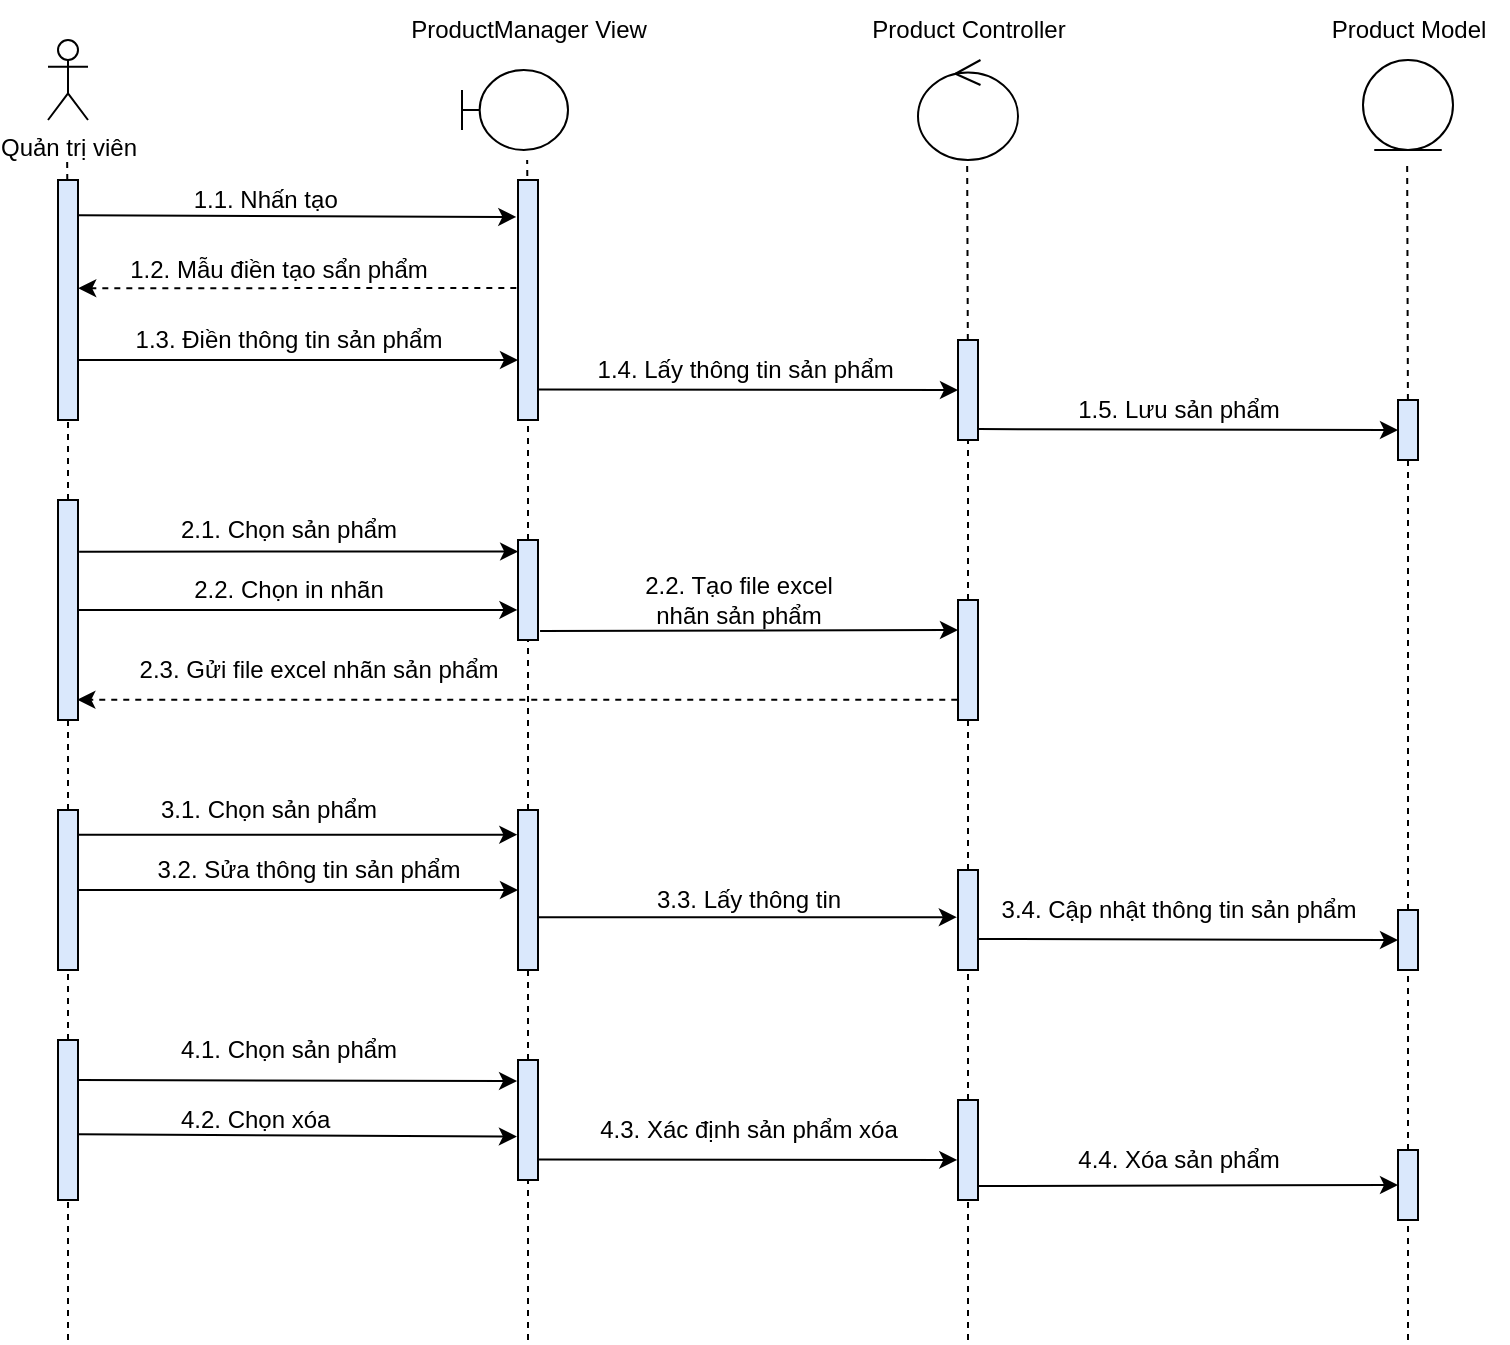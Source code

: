 <mxfile version="16.5.1" type="device"><diagram id="KfgxXv5icsf5Ew16Bws6" name="Trang-1"><mxGraphModel dx="1038" dy="689" grid="1" gridSize="10" guides="1" tooltips="1" connect="1" arrows="1" fold="1" page="1" pageScale="1" pageWidth="827" pageHeight="1169" math="0" shadow="0"><root><mxCell id="0"/><mxCell id="1" parent="0"/><mxCell id="RIBhqkLaFPJIemrYLtE8-1" value="" style="endArrow=none;dashed=1;html=1;rounded=0;startArrow=none;" parent="1" source="RIBhqkLaFPJIemrYLtE8-70" target="RIBhqkLaFPJIemrYLtE8-52" edge="1"><mxGeometry width="50" height="50" relative="1" as="geometry"><mxPoint x="439.58" y="600.693" as="sourcePoint"/><mxPoint x="439.58" y="210" as="targetPoint"/></mxGeometry></mxCell><mxCell id="RIBhqkLaFPJIemrYLtE8-2" value="Quản trị viên" style="shape=umlActor;verticalLabelPosition=bottom;verticalAlign=top;html=1;outlineConnect=0;" parent="1" vertex="1"><mxGeometry x="200" y="150" width="20" height="40" as="geometry"/></mxCell><mxCell id="RIBhqkLaFPJIemrYLtE8-3" value="" style="endArrow=none;dashed=1;html=1;rounded=0;startArrow=none;" parent="1" source="RIBhqkLaFPJIemrYLtE8-7" edge="1"><mxGeometry width="50" height="50" relative="1" as="geometry"><mxPoint x="209.58" y="600.693" as="sourcePoint"/><mxPoint x="209.58" y="210" as="targetPoint"/></mxGeometry></mxCell><mxCell id="RIBhqkLaFPJIemrYLtE8-4" value="" style="endArrow=none;dashed=1;html=1;rounded=0;startArrow=none;" parent="1" source="RIBhqkLaFPJIemrYLtE8-52" edge="1"><mxGeometry width="50" height="50" relative="1" as="geometry"><mxPoint x="439.58" y="600.693" as="sourcePoint"/><mxPoint x="439.58" y="210" as="targetPoint"/></mxGeometry></mxCell><mxCell id="RIBhqkLaFPJIemrYLtE8-5" value="" style="endArrow=none;dashed=1;html=1;rounded=0;startArrow=none;" parent="1" source="RIBhqkLaFPJIemrYLtE8-11" edge="1"><mxGeometry width="50" height="50" relative="1" as="geometry"><mxPoint x="659.58" y="600.003" as="sourcePoint"/><mxPoint x="659.58" y="209.31" as="targetPoint"/></mxGeometry></mxCell><mxCell id="RIBhqkLaFPJIemrYLtE8-6" value="" style="endArrow=none;dashed=1;html=1;rounded=0;startArrow=none;" parent="1" source="RIBhqkLaFPJIemrYLtE8-16" edge="1"><mxGeometry width="50" height="50" relative="1" as="geometry"><mxPoint x="879.58" y="600.693" as="sourcePoint"/><mxPoint x="879.58" y="210" as="targetPoint"/></mxGeometry></mxCell><mxCell id="RIBhqkLaFPJIemrYLtE8-7" value="" style="rounded=0;whiteSpace=wrap;html=1;fillColor=#DAE8FC;" parent="1" vertex="1"><mxGeometry x="205" y="220" width="10" height="120" as="geometry"/></mxCell><mxCell id="RIBhqkLaFPJIemrYLtE8-8" value="" style="endArrow=none;dashed=1;html=1;rounded=0;startArrow=none;entryX=0.5;entryY=1;entryDx=0;entryDy=0;" parent="1" source="RIBhqkLaFPJIemrYLtE8-68" target="RIBhqkLaFPJIemrYLtE8-7" edge="1"><mxGeometry width="50" height="50" relative="1" as="geometry"><mxPoint x="210" y="650" as="sourcePoint"/><mxPoint x="210" y="390" as="targetPoint"/></mxGeometry></mxCell><mxCell id="RIBhqkLaFPJIemrYLtE8-9" value="" style="endArrow=classic;html=1;rounded=0;entryX=-0.085;entryY=0.154;entryDx=0;entryDy=0;entryPerimeter=0;exitX=1.007;exitY=0.147;exitDx=0;exitDy=0;exitPerimeter=0;" parent="1" source="RIBhqkLaFPJIemrYLtE8-7" target="RIBhqkLaFPJIemrYLtE8-53" edge="1"><mxGeometry width="50" height="50" relative="1" as="geometry"><mxPoint x="220" y="238" as="sourcePoint"/><mxPoint x="430" y="238" as="targetPoint"/></mxGeometry></mxCell><mxCell id="RIBhqkLaFPJIemrYLtE8-10" value="1.1. Nhấn tạo&amp;nbsp;" style="text;html=1;align=center;verticalAlign=middle;resizable=0;points=[];autosize=1;strokeColor=none;fillColor=none;" parent="1" vertex="1"><mxGeometry x="260" y="215" width="100" height="30" as="geometry"/></mxCell><mxCell id="RIBhqkLaFPJIemrYLtE8-11" value="" style="rounded=0;whiteSpace=wrap;html=1;fillColor=#DAE8FC;" parent="1" vertex="1"><mxGeometry x="655" y="300" width="10" height="50" as="geometry"/></mxCell><mxCell id="RIBhqkLaFPJIemrYLtE8-12" value="" style="endArrow=none;dashed=1;html=1;rounded=0;startArrow=none;entryX=0.5;entryY=1;entryDx=0;entryDy=0;" parent="1" source="m-fB6N-yUe0HPL09H3do-1" target="RIBhqkLaFPJIemrYLtE8-11" edge="1"><mxGeometry width="50" height="50" relative="1" as="geometry"><mxPoint x="660" y="650" as="sourcePoint"/><mxPoint x="660" y="390" as="targetPoint"/></mxGeometry></mxCell><mxCell id="RIBhqkLaFPJIemrYLtE8-16" value="" style="rounded=0;whiteSpace=wrap;html=1;fillColor=#DAE8FC;" parent="1" vertex="1"><mxGeometry x="875" y="330" width="10" height="30" as="geometry"/></mxCell><mxCell id="RIBhqkLaFPJIemrYLtE8-17" value="" style="endArrow=none;dashed=1;html=1;rounded=0;startArrow=none;" parent="1" source="m-fB6N-yUe0HPL09H3do-21" target="RIBhqkLaFPJIemrYLtE8-16" edge="1"><mxGeometry width="50" height="50" relative="1" as="geometry"><mxPoint x="880" y="600" as="sourcePoint"/><mxPoint x="879.58" y="210" as="targetPoint"/></mxGeometry></mxCell><mxCell id="RIBhqkLaFPJIemrYLtE8-19" value="" style="shape=umlBoundary;whiteSpace=wrap;html=1;" parent="1" vertex="1"><mxGeometry x="407" y="165" width="53" height="40" as="geometry"/></mxCell><mxCell id="RIBhqkLaFPJIemrYLtE8-20" value="ProductManager View" style="text;html=1;align=center;verticalAlign=middle;resizable=0;points=[];autosize=1;strokeColor=none;fillColor=none;" parent="1" vertex="1"><mxGeometry x="375" y="135" width="130" height="20" as="geometry"/></mxCell><mxCell id="RIBhqkLaFPJIemrYLtE8-21" value="Product Controller" style="text;html=1;align=center;verticalAlign=middle;resizable=0;points=[];autosize=1;strokeColor=none;fillColor=none;" parent="1" vertex="1"><mxGeometry x="600" y="130" width="120" height="30" as="geometry"/></mxCell><mxCell id="RIBhqkLaFPJIemrYLtE8-22" value="" style="ellipse;shape=umlControl;whiteSpace=wrap;html=1;" parent="1" vertex="1"><mxGeometry x="635" y="160" width="50" height="50" as="geometry"/></mxCell><mxCell id="RIBhqkLaFPJIemrYLtE8-23" value="Product Model" style="text;html=1;align=center;verticalAlign=middle;resizable=0;points=[];autosize=1;strokeColor=none;fillColor=none;" parent="1" vertex="1"><mxGeometry x="830" y="130" width="100" height="30" as="geometry"/></mxCell><mxCell id="RIBhqkLaFPJIemrYLtE8-24" value="" style="ellipse;shape=umlEntity;whiteSpace=wrap;html=1;" parent="1" vertex="1"><mxGeometry x="857.5" y="160" width="45" height="45" as="geometry"/></mxCell><mxCell id="RIBhqkLaFPJIemrYLtE8-52" value="" style="rounded=0;whiteSpace=wrap;html=1;fillColor=#DAE8FC;" parent="1" vertex="1"><mxGeometry x="435" y="230" width="10" height="50" as="geometry"/></mxCell><mxCell id="RIBhqkLaFPJIemrYLtE8-53" value="" style="rounded=0;whiteSpace=wrap;html=1;fillColor=#DAE8FC;" parent="1" vertex="1"><mxGeometry x="435" y="220" width="10" height="120" as="geometry"/></mxCell><mxCell id="RIBhqkLaFPJIemrYLtE8-59" value="" style="endArrow=classic;html=1;rounded=0;dashed=1;exitX=-0.084;exitY=0.45;exitDx=0;exitDy=0;exitPerimeter=0;entryX=1.011;entryY=0.451;entryDx=0;entryDy=0;entryPerimeter=0;" parent="1" source="RIBhqkLaFPJIemrYLtE8-53" target="RIBhqkLaFPJIemrYLtE8-7" edge="1"><mxGeometry width="50" height="50" relative="1" as="geometry"><mxPoint x="430" y="273" as="sourcePoint"/><mxPoint x="220" y="273" as="targetPoint"/></mxGeometry></mxCell><mxCell id="RIBhqkLaFPJIemrYLtE8-60" value="1.2. Mẫu điền tạo sẩn phẩm" style="text;html=1;align=center;verticalAlign=middle;resizable=0;points=[];autosize=1;strokeColor=none;fillColor=none;fontSize=12;" parent="1" vertex="1"><mxGeometry x="230" y="250" width="170" height="30" as="geometry"/></mxCell><mxCell id="RIBhqkLaFPJIemrYLtE8-62" value="" style="endArrow=classic;html=1;rounded=0;fontSize=11;exitX=1;exitY=0.75;exitDx=0;exitDy=0;entryX=0;entryY=0.75;entryDx=0;entryDy=0;" parent="1" source="RIBhqkLaFPJIemrYLtE8-7" target="RIBhqkLaFPJIemrYLtE8-53" edge="1"><mxGeometry width="50" height="50" relative="1" as="geometry"><mxPoint x="220" y="305" as="sourcePoint"/><mxPoint x="430" y="305" as="targetPoint"/></mxGeometry></mxCell><mxCell id="RIBhqkLaFPJIemrYLtE8-63" value="1.3. Điền thông tin sản phẩm" style="text;html=1;align=center;verticalAlign=middle;resizable=0;points=[];autosize=1;strokeColor=none;fillColor=none;fontSize=12;" parent="1" vertex="1"><mxGeometry x="230" y="285" width="180" height="30" as="geometry"/></mxCell><mxCell id="RIBhqkLaFPJIemrYLtE8-64" value="" style="endArrow=classic;html=1;rounded=0;fontSize=12;exitX=1.033;exitY=0.873;exitDx=0;exitDy=0;exitPerimeter=0;entryX=0;entryY=0.5;entryDx=0;entryDy=0;" parent="1" source="RIBhqkLaFPJIemrYLtE8-53" target="RIBhqkLaFPJIemrYLtE8-11" edge="1"><mxGeometry width="50" height="50" relative="1" as="geometry"><mxPoint x="450" y="310" as="sourcePoint"/><mxPoint x="650" y="310" as="targetPoint"/></mxGeometry></mxCell><mxCell id="RIBhqkLaFPJIemrYLtE8-65" value="1.4. Lấy thông tin sản phẩm&amp;nbsp;" style="text;html=1;align=center;verticalAlign=middle;resizable=0;points=[];autosize=1;strokeColor=none;fillColor=none;fontSize=12;" parent="1" vertex="1"><mxGeometry x="465" y="300" width="170" height="30" as="geometry"/></mxCell><mxCell id="RIBhqkLaFPJIemrYLtE8-66" value="" style="endArrow=classic;html=1;rounded=0;fontSize=12;exitX=1.042;exitY=0.891;exitDx=0;exitDy=0;entryX=0;entryY=0.5;entryDx=0;entryDy=0;exitPerimeter=0;" parent="1" source="RIBhqkLaFPJIemrYLtE8-11" target="RIBhqkLaFPJIemrYLtE8-16" edge="1"><mxGeometry width="50" height="50" relative="1" as="geometry"><mxPoint x="670" y="310" as="sourcePoint"/><mxPoint x="850" y="340" as="targetPoint"/></mxGeometry></mxCell><mxCell id="RIBhqkLaFPJIemrYLtE8-67" value="1.5. Lưu sản phẩm" style="text;html=1;align=center;verticalAlign=middle;resizable=0;points=[];autosize=1;strokeColor=none;fillColor=none;fontSize=12;" parent="1" vertex="1"><mxGeometry x="705" y="320" width="120" height="30" as="geometry"/></mxCell><mxCell id="RIBhqkLaFPJIemrYLtE8-68" value="" style="rounded=0;whiteSpace=wrap;html=1;fillColor=#DAE8FC;" parent="1" vertex="1"><mxGeometry x="205" y="380" width="10" height="110" as="geometry"/></mxCell><mxCell id="RIBhqkLaFPJIemrYLtE8-69" value="" style="endArrow=none;dashed=1;html=1;rounded=0;startArrow=none;" parent="1" source="m-fB6N-yUe0HPL09H3do-8" target="RIBhqkLaFPJIemrYLtE8-68" edge="1"><mxGeometry width="50" height="50" relative="1" as="geometry"><mxPoint x="210" y="650" as="sourcePoint"/><mxPoint x="210" y="390" as="targetPoint"/></mxGeometry></mxCell><mxCell id="RIBhqkLaFPJIemrYLtE8-70" value="" style="rounded=0;whiteSpace=wrap;html=1;fillColor=#DAE8FC;" parent="1" vertex="1"><mxGeometry x="435" y="400" width="10" height="50" as="geometry"/></mxCell><mxCell id="RIBhqkLaFPJIemrYLtE8-71" value="" style="endArrow=none;dashed=1;html=1;rounded=0;startArrow=none;" parent="1" source="m-fB6N-yUe0HPL09H3do-10" target="RIBhqkLaFPJIemrYLtE8-70" edge="1"><mxGeometry width="50" height="50" relative="1" as="geometry"><mxPoint x="439.58" y="650.693" as="sourcePoint"/><mxPoint x="439.97" y="330" as="targetPoint"/></mxGeometry></mxCell><mxCell id="RIBhqkLaFPJIemrYLtE8-72" value="" style="endArrow=classic;html=1;rounded=0;fontSize=12;entryX=0.007;entryY=0.115;entryDx=0;entryDy=0;exitX=1.056;exitY=0.235;exitDx=0;exitDy=0;exitPerimeter=0;entryPerimeter=0;" parent="1" source="RIBhqkLaFPJIemrYLtE8-68" target="RIBhqkLaFPJIemrYLtE8-70" edge="1"><mxGeometry width="50" height="50" relative="1" as="geometry"><mxPoint x="220" y="415" as="sourcePoint"/><mxPoint x="430" y="415" as="targetPoint"/></mxGeometry></mxCell><mxCell id="RIBhqkLaFPJIemrYLtE8-73" value="2.1. Chọn sản phẩm" style="text;html=1;align=center;verticalAlign=middle;resizable=0;points=[];autosize=1;strokeColor=none;fillColor=none;fontSize=12;" parent="1" vertex="1"><mxGeometry x="255" y="380" width="130" height="30" as="geometry"/></mxCell><mxCell id="m-fB6N-yUe0HPL09H3do-1" value="" style="rounded=0;whiteSpace=wrap;html=1;fillColor=#DAE8FC;" parent="1" vertex="1"><mxGeometry x="655" y="430" width="10" height="60" as="geometry"/></mxCell><mxCell id="m-fB6N-yUe0HPL09H3do-2" value="" style="endArrow=none;dashed=1;html=1;rounded=0;startArrow=none;" parent="1" source="m-fB6N-yUe0HPL09H3do-17" target="m-fB6N-yUe0HPL09H3do-1" edge="1"><mxGeometry width="50" height="50" relative="1" as="geometry"><mxPoint x="660" y="650" as="sourcePoint"/><mxPoint x="660" y="390" as="targetPoint"/></mxGeometry></mxCell><mxCell id="m-fB6N-yUe0HPL09H3do-3" value="" style="endArrow=classic;html=1;rounded=0;exitX=1.103;exitY=0.909;exitDx=0;exitDy=0;exitPerimeter=0;entryX=0;entryY=0.25;entryDx=0;entryDy=0;" parent="1" source="RIBhqkLaFPJIemrYLtE8-70" target="m-fB6N-yUe0HPL09H3do-1" edge="1"><mxGeometry width="50" height="50" relative="1" as="geometry"><mxPoint x="450" y="416" as="sourcePoint"/><mxPoint x="650" y="446" as="targetPoint"/><Array as="points"/></mxGeometry></mxCell><mxCell id="m-fB6N-yUe0HPL09H3do-4" value="2.2. Tạo file excel &lt;br&gt;nhãn sản phẩm" style="text;html=1;align=center;verticalAlign=middle;resizable=0;points=[];autosize=1;strokeColor=none;fillColor=none;" parent="1" vertex="1"><mxGeometry x="485" y="410" width="120" height="40" as="geometry"/></mxCell><mxCell id="m-fB6N-yUe0HPL09H3do-6" value="" style="endArrow=classic;html=1;rounded=0;dashed=1;exitX=-0.037;exitY=0.832;exitDx=0;exitDy=0;exitPerimeter=0;entryX=0.967;entryY=0.908;entryDx=0;entryDy=0;entryPerimeter=0;" parent="1" source="m-fB6N-yUe0HPL09H3do-1" target="RIBhqkLaFPJIemrYLtE8-68" edge="1"><mxGeometry width="50" height="50" relative="1" as="geometry"><mxPoint x="650" y="470" as="sourcePoint"/><mxPoint x="220" y="480" as="targetPoint"/><Array as="points"/></mxGeometry></mxCell><mxCell id="m-fB6N-yUe0HPL09H3do-7" value="2.3. Gửi file excel nhãn sản phẩm" style="text;html=1;align=center;verticalAlign=middle;resizable=0;points=[];autosize=1;strokeColor=none;fillColor=none;" parent="1" vertex="1"><mxGeometry x="235" y="450" width="200" height="30" as="geometry"/></mxCell><mxCell id="m-fB6N-yUe0HPL09H3do-8" value="" style="rounded=0;whiteSpace=wrap;html=1;fillColor=#DAE8FC;" parent="1" vertex="1"><mxGeometry x="205" y="535" width="10" height="80" as="geometry"/></mxCell><mxCell id="m-fB6N-yUe0HPL09H3do-9" value="" style="endArrow=none;dashed=1;html=1;rounded=0;startArrow=none;" parent="1" target="m-fB6N-yUe0HPL09H3do-8" edge="1"><mxGeometry width="50" height="50" relative="1" as="geometry"><mxPoint x="210" y="800" as="sourcePoint"/><mxPoint x="210" y="490.0" as="targetPoint"/></mxGeometry></mxCell><mxCell id="m-fB6N-yUe0HPL09H3do-10" value="" style="rounded=0;whiteSpace=wrap;html=1;fillColor=#DAE8FC;" parent="1" vertex="1"><mxGeometry x="435" y="535" width="10" height="80" as="geometry"/></mxCell><mxCell id="m-fB6N-yUe0HPL09H3do-11" value="" style="endArrow=none;dashed=1;html=1;rounded=0;startArrow=none;" parent="1" source="m-fB6N-yUe0HPL09H3do-30" target="m-fB6N-yUe0HPL09H3do-10" edge="1"><mxGeometry width="50" height="50" relative="1" as="geometry"><mxPoint x="440" y="770" as="sourcePoint"/><mxPoint x="439.982" y="430.0" as="targetPoint"/></mxGeometry></mxCell><mxCell id="m-fB6N-yUe0HPL09H3do-12" value="" style="endArrow=classic;html=1;rounded=0;exitX=1.019;exitY=0.154;exitDx=0;exitDy=0;exitPerimeter=0;entryX=-0.034;entryY=0.154;entryDx=0;entryDy=0;entryPerimeter=0;" parent="1" source="m-fB6N-yUe0HPL09H3do-8" target="m-fB6N-yUe0HPL09H3do-10" edge="1"><mxGeometry width="50" height="50" relative="1" as="geometry"><mxPoint x="400" y="605" as="sourcePoint"/><mxPoint x="430" y="545" as="targetPoint"/></mxGeometry></mxCell><mxCell id="m-fB6N-yUe0HPL09H3do-13" value="3.1. Chọn sản phẩm" style="text;html=1;align=center;verticalAlign=middle;resizable=0;points=[];autosize=1;strokeColor=none;fillColor=none;" parent="1" vertex="1"><mxGeometry x="245" y="520" width="130" height="30" as="geometry"/></mxCell><mxCell id="m-fB6N-yUe0HPL09H3do-15" value="" style="endArrow=classic;html=1;rounded=0;exitX=1;exitY=0.5;exitDx=0;exitDy=0;entryX=0;entryY=0.5;entryDx=0;entryDy=0;" parent="1" source="m-fB6N-yUe0HPL09H3do-8" target="m-fB6N-yUe0HPL09H3do-10" edge="1"><mxGeometry width="50" height="50" relative="1" as="geometry"><mxPoint x="420" y="595" as="sourcePoint"/><mxPoint x="470" y="545" as="targetPoint"/></mxGeometry></mxCell><mxCell id="m-fB6N-yUe0HPL09H3do-16" value="3.2. Sửa thông tin sản phẩm" style="text;html=1;align=center;verticalAlign=middle;resizable=0;points=[];autosize=1;strokeColor=none;fillColor=none;" parent="1" vertex="1"><mxGeometry x="245" y="550" width="170" height="30" as="geometry"/></mxCell><mxCell id="m-fB6N-yUe0HPL09H3do-17" value="" style="rounded=0;whiteSpace=wrap;html=1;fillColor=#DAE8FC;" parent="1" vertex="1"><mxGeometry x="655" y="565" width="10" height="50" as="geometry"/></mxCell><mxCell id="m-fB6N-yUe0HPL09H3do-18" value="" style="endArrow=none;dashed=1;html=1;rounded=0;startArrow=none;" parent="1" source="m-fB6N-yUe0HPL09H3do-36" target="m-fB6N-yUe0HPL09H3do-17" edge="1"><mxGeometry width="50" height="50" relative="1" as="geometry"><mxPoint x="660" y="770" as="sourcePoint"/><mxPoint x="660" y="480" as="targetPoint"/></mxGeometry></mxCell><mxCell id="m-fB6N-yUe0HPL09H3do-19" value="" style="endArrow=classic;html=1;rounded=0;exitX=1.011;exitY=0.671;exitDx=0;exitDy=0;exitPerimeter=0;entryX=-0.058;entryY=0.472;entryDx=0;entryDy=0;entryPerimeter=0;" parent="1" source="m-fB6N-yUe0HPL09H3do-10" target="m-fB6N-yUe0HPL09H3do-17" edge="1"><mxGeometry width="50" height="50" relative="1" as="geometry"><mxPoint x="450" y="585" as="sourcePoint"/><mxPoint x="650" y="585" as="targetPoint"/></mxGeometry></mxCell><mxCell id="m-fB6N-yUe0HPL09H3do-20" value="3.3. Lấy thông tin" style="text;html=1;align=center;verticalAlign=middle;resizable=0;points=[];autosize=1;strokeColor=none;fillColor=none;" parent="1" vertex="1"><mxGeometry x="490" y="565" width="120" height="30" as="geometry"/></mxCell><mxCell id="m-fB6N-yUe0HPL09H3do-21" value="" style="rounded=0;whiteSpace=wrap;html=1;fillColor=#DAE8FC;" parent="1" vertex="1"><mxGeometry x="875" y="585" width="10" height="30" as="geometry"/></mxCell><mxCell id="m-fB6N-yUe0HPL09H3do-22" value="" style="endArrow=none;dashed=1;html=1;rounded=0;startArrow=none;entryX=0.5;entryY=1;entryDx=0;entryDy=0;" parent="1" source="m-fB6N-yUe0HPL09H3do-39" target="m-fB6N-yUe0HPL09H3do-21" edge="1"><mxGeometry width="50" height="50" relative="1" as="geometry"><mxPoint x="880" y="800" as="sourcePoint"/><mxPoint x="880" y="630" as="targetPoint"/></mxGeometry></mxCell><mxCell id="m-fB6N-yUe0HPL09H3do-23" value="" style="endArrow=classic;html=1;rounded=0;exitX=0.949;exitY=0.69;exitDx=0;exitDy=0;entryX=0;entryY=0.5;entryDx=0;entryDy=0;exitPerimeter=0;" parent="1" source="m-fB6N-yUe0HPL09H3do-17" target="m-fB6N-yUe0HPL09H3do-21" edge="1"><mxGeometry width="50" height="50" relative="1" as="geometry"><mxPoint x="510" y="495" as="sourcePoint"/><mxPoint x="560" y="445" as="targetPoint"/></mxGeometry></mxCell><mxCell id="m-fB6N-yUe0HPL09H3do-24" value="3.4. Cập nhật thông tin sản phẩm" style="text;html=1;align=center;verticalAlign=middle;resizable=0;points=[];autosize=1;strokeColor=none;fillColor=none;" parent="1" vertex="1"><mxGeometry x="665" y="570" width="200" height="30" as="geometry"/></mxCell><mxCell id="m-fB6N-yUe0HPL09H3do-25" value="" style="endArrow=classic;html=1;rounded=0;entryX=-0.028;entryY=0.699;entryDx=0;entryDy=0;entryPerimeter=0;exitX=1;exitY=0.5;exitDx=0;exitDy=0;" parent="1" source="RIBhqkLaFPJIemrYLtE8-68" target="RIBhqkLaFPJIemrYLtE8-70" edge="1"><mxGeometry width="50" height="50" relative="1" as="geometry"><mxPoint x="220" y="430" as="sourcePoint"/><mxPoint x="265" y="390" as="targetPoint"/></mxGeometry></mxCell><mxCell id="m-fB6N-yUe0HPL09H3do-26" value="2.2. Chọn in nhãn" style="text;html=1;align=center;verticalAlign=middle;resizable=0;points=[];autosize=1;strokeColor=none;fillColor=none;" parent="1" vertex="1"><mxGeometry x="260" y="410" width="120" height="30" as="geometry"/></mxCell><mxCell id="m-fB6N-yUe0HPL09H3do-28" value="" style="rounded=0;whiteSpace=wrap;html=1;fillColor=#DAE8FC;" parent="1" vertex="1"><mxGeometry x="205" y="650" width="10" height="80" as="geometry"/></mxCell><mxCell id="m-fB6N-yUe0HPL09H3do-29" value="" style="endArrow=classic;html=1;rounded=0;exitX=1;exitY=0.25;exitDx=0;exitDy=0;entryX=-0.047;entryY=0.176;entryDx=0;entryDy=0;entryPerimeter=0;" parent="1" source="m-fB6N-yUe0HPL09H3do-28" target="m-fB6N-yUe0HPL09H3do-30" edge="1"><mxGeometry width="50" height="50" relative="1" as="geometry"><mxPoint x="410" y="630" as="sourcePoint"/><mxPoint x="430" y="670" as="targetPoint"/></mxGeometry></mxCell><mxCell id="m-fB6N-yUe0HPL09H3do-30" value="" style="rounded=0;whiteSpace=wrap;html=1;fillColor=#DAE8FC;" parent="1" vertex="1"><mxGeometry x="435" y="660" width="10" height="60" as="geometry"/></mxCell><mxCell id="m-fB6N-yUe0HPL09H3do-31" value="" style="endArrow=none;dashed=1;html=1;rounded=0;" parent="1" target="m-fB6N-yUe0HPL09H3do-30" edge="1"><mxGeometry width="50" height="50" relative="1" as="geometry"><mxPoint x="440" y="800" as="sourcePoint"/><mxPoint x="440" y="630.0" as="targetPoint"/></mxGeometry></mxCell><mxCell id="m-fB6N-yUe0HPL09H3do-33" value="4.1. Chọn sản phẩm" style="text;html=1;align=center;verticalAlign=middle;resizable=0;points=[];autosize=1;strokeColor=none;fillColor=none;" parent="1" vertex="1"><mxGeometry x="255" y="640" width="130" height="30" as="geometry"/></mxCell><mxCell id="m-fB6N-yUe0HPL09H3do-34" value="" style="endArrow=classic;html=1;rounded=0;entryX=-0.054;entryY=0.638;entryDx=0;entryDy=0;exitX=1.015;exitY=0.589;exitDx=0;exitDy=0;exitPerimeter=0;entryPerimeter=0;" parent="1" source="m-fB6N-yUe0HPL09H3do-28" target="m-fB6N-yUe0HPL09H3do-30" edge="1"><mxGeometry width="50" height="50" relative="1" as="geometry"><mxPoint x="220" y="697" as="sourcePoint"/><mxPoint x="460" y="580" as="targetPoint"/></mxGeometry></mxCell><mxCell id="m-fB6N-yUe0HPL09H3do-35" value="4.2. Chọn xóa&amp;nbsp;" style="text;html=1;align=center;verticalAlign=middle;resizable=0;points=[];autosize=1;strokeColor=none;fillColor=none;" parent="1" vertex="1"><mxGeometry x="255" y="675" width="100" height="30" as="geometry"/></mxCell><mxCell id="m-fB6N-yUe0HPL09H3do-37" value="" style="endArrow=classic;html=1;rounded=0;exitX=0.975;exitY=0.829;exitDx=0;exitDy=0;exitPerimeter=0;entryX=-0.036;entryY=0.599;entryDx=0;entryDy=0;entryPerimeter=0;" parent="1" source="m-fB6N-yUe0HPL09H3do-30" target="m-fB6N-yUe0HPL09H3do-36" edge="1"><mxGeometry width="50" height="50" relative="1" as="geometry"><mxPoint x="550" y="650" as="sourcePoint"/><mxPoint x="600" y="600" as="targetPoint"/></mxGeometry></mxCell><mxCell id="m-fB6N-yUe0HPL09H3do-38" value="4.3. Xác định sản phẩm xóa" style="text;html=1;align=center;verticalAlign=middle;resizable=0;points=[];autosize=1;strokeColor=none;fillColor=none;" parent="1" vertex="1"><mxGeometry x="465" y="680" width="170" height="30" as="geometry"/></mxCell><mxCell id="m-fB6N-yUe0HPL09H3do-39" value="" style="rounded=0;whiteSpace=wrap;html=1;fillColor=#DAE8FC;" parent="1" vertex="1"><mxGeometry x="875" y="705" width="10" height="35" as="geometry"/></mxCell><mxCell id="m-fB6N-yUe0HPL09H3do-40" value="" style="endArrow=none;dashed=1;html=1;rounded=0;startArrow=none;" parent="1" target="m-fB6N-yUe0HPL09H3do-39" edge="1"><mxGeometry width="50" height="50" relative="1" as="geometry"><mxPoint x="880" y="800" as="sourcePoint"/><mxPoint x="880" y="620.0" as="targetPoint"/></mxGeometry></mxCell><mxCell id="m-fB6N-yUe0HPL09H3do-41" value="" style="endArrow=classic;html=1;rounded=0;exitX=0.985;exitY=0.86;exitDx=0;exitDy=0;exitPerimeter=0;entryX=0;entryY=0.5;entryDx=0;entryDy=0;" parent="1" source="m-fB6N-yUe0HPL09H3do-36" target="m-fB6N-yUe0HPL09H3do-39" edge="1"><mxGeometry width="50" height="50" relative="1" as="geometry"><mxPoint x="550" y="650" as="sourcePoint"/><mxPoint x="600" y="600" as="targetPoint"/></mxGeometry></mxCell><mxCell id="m-fB6N-yUe0HPL09H3do-42" value="4.4. Xóa sản phẩm" style="text;html=1;align=center;verticalAlign=middle;resizable=0;points=[];autosize=1;strokeColor=none;fillColor=none;" parent="1" vertex="1"><mxGeometry x="705" y="695" width="120" height="30" as="geometry"/></mxCell><mxCell id="m-fB6N-yUe0HPL09H3do-36" value="" style="rounded=0;whiteSpace=wrap;html=1;fillColor=#DAE8FC;" parent="1" vertex="1"><mxGeometry x="655" y="680" width="10" height="50" as="geometry"/></mxCell><mxCell id="3jt1gm0yYhClqp9mH1NV-4" value="" style="endArrow=none;dashed=1;html=1;rounded=0;startArrow=none;" parent="1" target="m-fB6N-yUe0HPL09H3do-36" edge="1"><mxGeometry width="50" height="50" relative="1" as="geometry"><mxPoint x="660" y="800" as="sourcePoint"/><mxPoint x="660" y="630" as="targetPoint"/></mxGeometry></mxCell></root></mxGraphModel></diagram></mxfile>